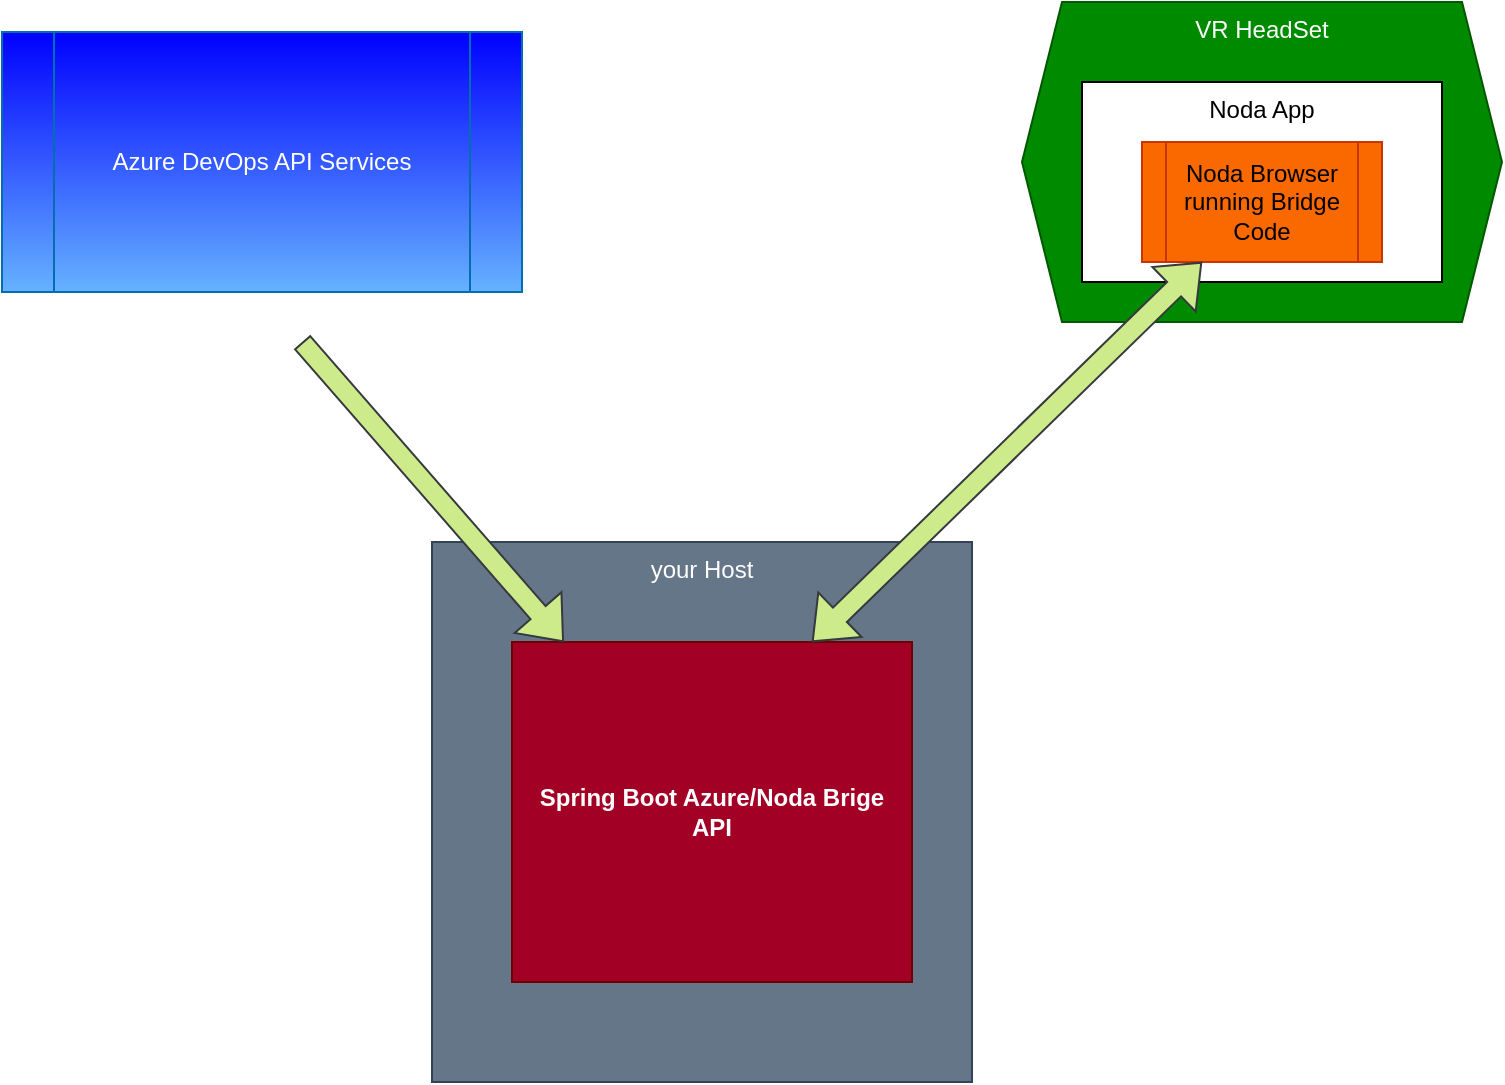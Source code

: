 <mxfile version="22.0.3" type="device">
  <diagram name="Page-1" id="5a1yTcLH9ziOnhscmv-6">
    <mxGraphModel dx="3340" dy="1909" grid="1" gridSize="10" guides="1" tooltips="1" connect="1" arrows="1" fold="1" page="1" pageScale="1" pageWidth="850" pageHeight="1100" math="0" shadow="0">
      <root>
        <mxCell id="0" />
        <mxCell id="1" parent="0" />
        <mxCell id="EPjIcv4Y3wXbX12OfplG-1" value="your Host" style="whiteSpace=wrap;html=1;aspect=fixed;verticalAlign=top;fillColor=#647687;fontColor=#ffffff;strokeColor=#314354;" vertex="1" parent="1">
          <mxGeometry x="265" y="420" width="270" height="270" as="geometry" />
        </mxCell>
        <mxCell id="EPjIcv4Y3wXbX12OfplG-2" value="Spring Boot Azure/Noda Brige&lt;br&gt;API" style="rounded=0;whiteSpace=wrap;html=1;fillColor=#a20025;fontColor=#ffffff;strokeColor=#6F0000;fontStyle=1" vertex="1" parent="1">
          <mxGeometry x="305" y="470" width="200" height="170" as="geometry" />
        </mxCell>
        <mxCell id="EPjIcv4Y3wXbX12OfplG-4" value="VR HeadSet" style="shape=hexagon;perimeter=hexagonPerimeter2;whiteSpace=wrap;html=1;fixedSize=1;verticalAlign=top;fillColor=#008a00;fontColor=#ffffff;strokeColor=#005700;" vertex="1" parent="1">
          <mxGeometry x="560" y="150" width="240" height="160" as="geometry" />
        </mxCell>
        <mxCell id="EPjIcv4Y3wXbX12OfplG-5" value="Noda App" style="rounded=0;whiteSpace=wrap;html=1;verticalAlign=top;" vertex="1" parent="1">
          <mxGeometry x="590" y="190" width="180" height="100" as="geometry" />
        </mxCell>
        <mxCell id="EPjIcv4Y3wXbX12OfplG-6" value="Noda Browser running Bridge Code" style="shape=process;whiteSpace=wrap;html=1;backgroundOutline=1;fillColor=#fa6800;fontColor=#000000;strokeColor=#C73500;" vertex="1" parent="1">
          <mxGeometry x="620" y="220" width="120" height="60" as="geometry" />
        </mxCell>
        <mxCell id="EPjIcv4Y3wXbX12OfplG-8" value="Azure DevOps API Services" style="shape=process;whiteSpace=wrap;html=1;backgroundOutline=1;fillColor=#0000FF;fontColor=#ffffff;strokeColor=#006EAF;gradientColor=#66B2FF;" vertex="1" parent="1">
          <mxGeometry x="50" y="165" width="260" height="130" as="geometry" />
        </mxCell>
        <mxCell id="EPjIcv4Y3wXbX12OfplG-9" value="" style="shape=flexArrow;endArrow=classic;html=1;rounded=0;fillColor=#cdeb8b;strokeColor=#36393d;" edge="1" parent="1" target="EPjIcv4Y3wXbX12OfplG-2">
          <mxGeometry width="50" height="50" relative="1" as="geometry">
            <mxPoint x="200" y="320" as="sourcePoint" />
            <mxPoint x="450" y="940" as="targetPoint" />
          </mxGeometry>
        </mxCell>
        <mxCell id="EPjIcv4Y3wXbX12OfplG-10" value="" style="shape=flexArrow;endArrow=classic;startArrow=classic;html=1;rounded=0;entryX=0.25;entryY=1;entryDx=0;entryDy=0;exitX=0.75;exitY=0;exitDx=0;exitDy=0;fillColor=#cdeb8b;strokeColor=#36393d;" edge="1" parent="1" source="EPjIcv4Y3wXbX12OfplG-2" target="EPjIcv4Y3wXbX12OfplG-6">
          <mxGeometry width="100" height="100" relative="1" as="geometry">
            <mxPoint x="440" y="470" as="sourcePoint" />
            <mxPoint x="540" y="370" as="targetPoint" />
          </mxGeometry>
        </mxCell>
      </root>
    </mxGraphModel>
  </diagram>
</mxfile>
